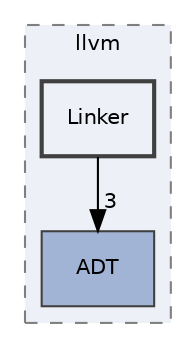 digraph "include/llvm/Linker"
{
 // LATEX_PDF_SIZE
  bgcolor="transparent";
  edge [fontname="Helvetica",fontsize="10",labelfontname="Helvetica",labelfontsize="10"];
  node [fontname="Helvetica",fontsize="10",shape="box"];
  compound=true
  subgraph clusterdir_dcde91663b8816e1e2311938ccd8f690 {
    graph [ bgcolor="#edf0f7", pencolor="grey50", style="filled,dashed,", label="llvm", fontname="Helvetica", fontsize="10", URL="dir_dcde91663b8816e1e2311938ccd8f690.html"]
  dir_32453792af2ba70c54e3ccae3a790d1b [label="ADT", style="filled,", fillcolor="#a2b4d6", color="grey25", URL="dir_32453792af2ba70c54e3ccae3a790d1b.html"];
  dir_076470912d841fe7e158a4642e2b685c [label="Linker", style="filled,bold,", fillcolor="#edf0f7", color="grey25", URL="dir_076470912d841fe7e158a4642e2b685c.html"];
  }
  dir_076470912d841fe7e158a4642e2b685c->dir_32453792af2ba70c54e3ccae3a790d1b [headlabel="3", labeldistance=1.5 headhref="dir_000102_000001.html"];
}
